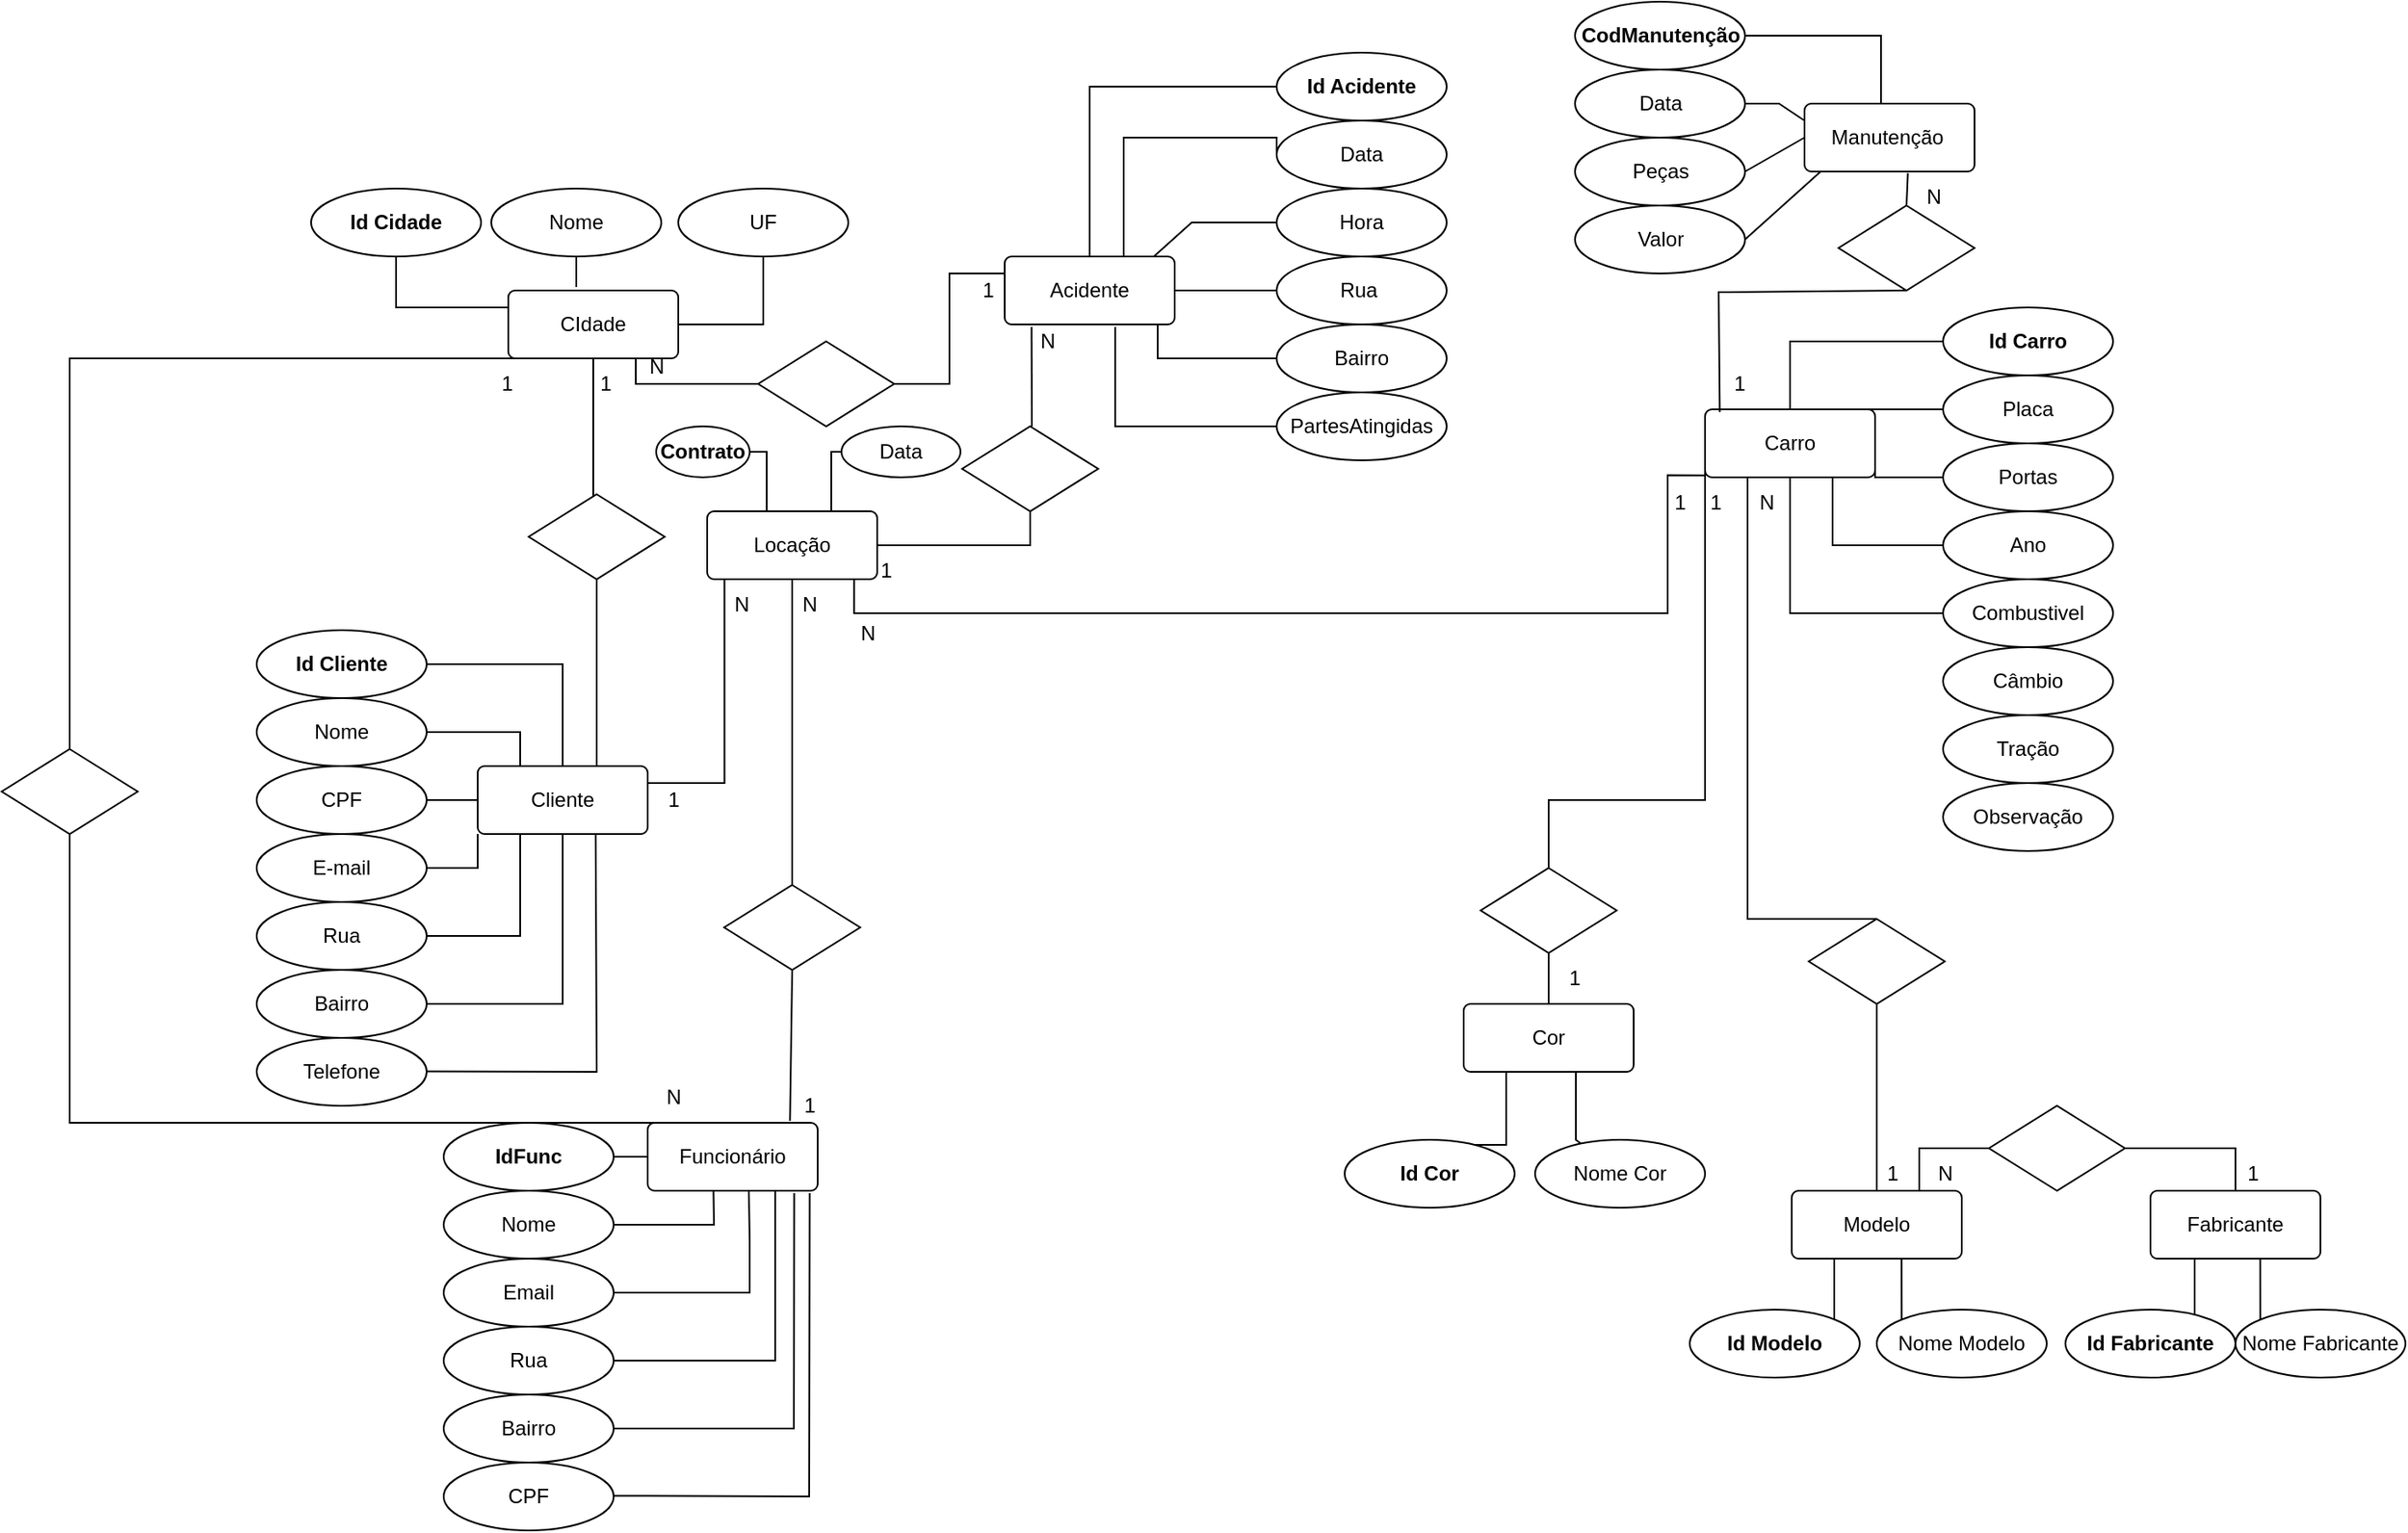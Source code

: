<mxfile version="21.1.8" type="github">
  <diagram id="x-QGgaz4Aby_YRyaFQe0" name="Página-1">
    <mxGraphModel dx="2427" dy="1849" grid="1" gridSize="10" guides="1" tooltips="1" connect="1" arrows="1" fold="1" page="1" pageScale="1" pageWidth="827" pageHeight="1169" math="0" shadow="0">
      <root>
        <mxCell id="0" />
        <mxCell id="1" parent="0" />
        <mxCell id="SFeuMDwEzgv_Abs5cE5h-1" style="edgeStyle=orthogonalEdgeStyle;rounded=0;orthogonalLoop=1;jettySize=auto;html=1;exitX=0.75;exitY=0;exitDx=0;exitDy=0;endArrow=none;endFill=0;entryX=0.5;entryY=1;entryDx=0;entryDy=0;" edge="1" parent="1" source="SFeuMDwEzgv_Abs5cE5h-2" target="SFeuMDwEzgv_Abs5cE5h-76">
          <mxGeometry relative="1" as="geometry">
            <mxPoint x="205" y="270" as="targetPoint" />
            <Array as="points">
              <mxPoint x="200" y="370" />
            </Array>
          </mxGeometry>
        </mxCell>
        <mxCell id="SFeuMDwEzgv_Abs5cE5h-2" value="Cliente" style="rounded=1;arcSize=10;whiteSpace=wrap;html=1;align=center;" vertex="1" parent="1">
          <mxGeometry x="130" y="370" width="100" height="40" as="geometry" />
        </mxCell>
        <mxCell id="SFeuMDwEzgv_Abs5cE5h-3" style="edgeStyle=orthogonalEdgeStyle;rounded=0;orthogonalLoop=1;jettySize=auto;html=1;exitX=1;exitY=0.5;exitDx=0;exitDy=0;entryX=0.5;entryY=0;entryDx=0;entryDy=0;endArrow=none;endFill=0;" edge="1" parent="1" source="SFeuMDwEzgv_Abs5cE5h-4" target="SFeuMDwEzgv_Abs5cE5h-2">
          <mxGeometry relative="1" as="geometry" />
        </mxCell>
        <mxCell id="SFeuMDwEzgv_Abs5cE5h-4" value="&lt;b&gt;Id Cliente&lt;/b&gt;" style="ellipse;whiteSpace=wrap;html=1;align=center;" vertex="1" parent="1">
          <mxGeometry y="290" width="100" height="40" as="geometry" />
        </mxCell>
        <mxCell id="SFeuMDwEzgv_Abs5cE5h-5" style="edgeStyle=orthogonalEdgeStyle;rounded=0;orthogonalLoop=1;jettySize=auto;html=1;exitX=1;exitY=0.5;exitDx=0;exitDy=0;entryX=0.25;entryY=0;entryDx=0;entryDy=0;endArrow=none;endFill=0;" edge="1" parent="1" source="SFeuMDwEzgv_Abs5cE5h-6" target="SFeuMDwEzgv_Abs5cE5h-2">
          <mxGeometry relative="1" as="geometry" />
        </mxCell>
        <mxCell id="SFeuMDwEzgv_Abs5cE5h-6" value="Nome" style="ellipse;whiteSpace=wrap;html=1;align=center;" vertex="1" parent="1">
          <mxGeometry y="330" width="100" height="40" as="geometry" />
        </mxCell>
        <mxCell id="SFeuMDwEzgv_Abs5cE5h-7" style="edgeStyle=orthogonalEdgeStyle;rounded=0;orthogonalLoop=1;jettySize=auto;html=1;exitX=1;exitY=0.5;exitDx=0;exitDy=0;entryX=0;entryY=0.5;entryDx=0;entryDy=0;endArrow=none;endFill=0;" edge="1" parent="1" source="SFeuMDwEzgv_Abs5cE5h-8" target="SFeuMDwEzgv_Abs5cE5h-2">
          <mxGeometry relative="1" as="geometry" />
        </mxCell>
        <mxCell id="SFeuMDwEzgv_Abs5cE5h-8" value="CPF" style="ellipse;whiteSpace=wrap;html=1;align=center;" vertex="1" parent="1">
          <mxGeometry y="370" width="100" height="40" as="geometry" />
        </mxCell>
        <mxCell id="SFeuMDwEzgv_Abs5cE5h-9" style="edgeStyle=orthogonalEdgeStyle;rounded=0;orthogonalLoop=1;jettySize=auto;html=1;exitX=1;exitY=0.5;exitDx=0;exitDy=0;entryX=0.5;entryY=1;entryDx=0;entryDy=0;endArrow=none;endFill=0;" edge="1" parent="1" source="SFeuMDwEzgv_Abs5cE5h-10" target="SFeuMDwEzgv_Abs5cE5h-2">
          <mxGeometry relative="1" as="geometry" />
        </mxCell>
        <mxCell id="SFeuMDwEzgv_Abs5cE5h-10" value="Bairro" style="ellipse;whiteSpace=wrap;html=1;align=center;" vertex="1" parent="1">
          <mxGeometry y="490" width="100" height="40" as="geometry" />
        </mxCell>
        <mxCell id="SFeuMDwEzgv_Abs5cE5h-11" style="edgeStyle=orthogonalEdgeStyle;rounded=0;orthogonalLoop=1;jettySize=auto;html=1;exitX=1;exitY=0.5;exitDx=0;exitDy=0;entryX=0;entryY=1;entryDx=0;entryDy=0;endArrow=none;endFill=0;" edge="1" parent="1" source="SFeuMDwEzgv_Abs5cE5h-12" target="SFeuMDwEzgv_Abs5cE5h-2">
          <mxGeometry relative="1" as="geometry" />
        </mxCell>
        <mxCell id="SFeuMDwEzgv_Abs5cE5h-12" value="E-mail" style="ellipse;whiteSpace=wrap;html=1;align=center;" vertex="1" parent="1">
          <mxGeometry y="410" width="100" height="40" as="geometry" />
        </mxCell>
        <mxCell id="SFeuMDwEzgv_Abs5cE5h-13" style="edgeStyle=orthogonalEdgeStyle;rounded=0;orthogonalLoop=1;jettySize=auto;html=1;exitX=1;exitY=0.5;exitDx=0;exitDy=0;entryX=0.25;entryY=1;entryDx=0;entryDy=0;endArrow=none;endFill=0;" edge="1" parent="1" source="SFeuMDwEzgv_Abs5cE5h-14" target="SFeuMDwEzgv_Abs5cE5h-2">
          <mxGeometry relative="1" as="geometry" />
        </mxCell>
        <mxCell id="SFeuMDwEzgv_Abs5cE5h-14" value="Rua" style="ellipse;whiteSpace=wrap;html=1;align=center;" vertex="1" parent="1">
          <mxGeometry y="450" width="100" height="40" as="geometry" />
        </mxCell>
        <mxCell id="SFeuMDwEzgv_Abs5cE5h-15" style="edgeStyle=orthogonalEdgeStyle;rounded=0;orthogonalLoop=1;jettySize=auto;html=1;exitX=0;exitY=0.25;exitDx=0;exitDy=0;entryX=0.5;entryY=1;entryDx=0;entryDy=0;endArrow=none;endFill=0;" edge="1" parent="1" source="SFeuMDwEzgv_Abs5cE5h-17" target="SFeuMDwEzgv_Abs5cE5h-18">
          <mxGeometry relative="1" as="geometry" />
        </mxCell>
        <mxCell id="SFeuMDwEzgv_Abs5cE5h-16" style="edgeStyle=orthogonalEdgeStyle;rounded=0;orthogonalLoop=1;jettySize=auto;html=1;exitX=0.5;exitY=1;exitDx=0;exitDy=0;endArrow=none;endFill=0;" edge="1" parent="1" source="SFeuMDwEzgv_Abs5cE5h-17" target="SFeuMDwEzgv_Abs5cE5h-76">
          <mxGeometry relative="1" as="geometry">
            <Array as="points">
              <mxPoint x="198" y="180" />
              <mxPoint x="198" y="180" />
            </Array>
          </mxGeometry>
        </mxCell>
        <mxCell id="SFeuMDwEzgv_Abs5cE5h-17" value="CIdade" style="rounded=1;arcSize=10;whiteSpace=wrap;html=1;align=center;" vertex="1" parent="1">
          <mxGeometry x="148" y="90" width="100" height="40" as="geometry" />
        </mxCell>
        <mxCell id="SFeuMDwEzgv_Abs5cE5h-18" value="&lt;b&gt;Id Cidade&lt;/b&gt;" style="ellipse;whiteSpace=wrap;html=1;align=center;" vertex="1" parent="1">
          <mxGeometry x="32" y="30" width="100" height="40" as="geometry" />
        </mxCell>
        <mxCell id="SFeuMDwEzgv_Abs5cE5h-19" style="edgeStyle=orthogonalEdgeStyle;rounded=0;orthogonalLoop=1;jettySize=auto;html=1;exitX=0.5;exitY=1;exitDx=0;exitDy=0;entryX=0.4;entryY=-0.05;entryDx=0;entryDy=0;entryPerimeter=0;endArrow=none;endFill=0;" edge="1" parent="1" source="SFeuMDwEzgv_Abs5cE5h-20" target="SFeuMDwEzgv_Abs5cE5h-17">
          <mxGeometry relative="1" as="geometry" />
        </mxCell>
        <mxCell id="SFeuMDwEzgv_Abs5cE5h-20" value="Nome" style="ellipse;whiteSpace=wrap;html=1;align=center;" vertex="1" parent="1">
          <mxGeometry x="138" y="30" width="100" height="40" as="geometry" />
        </mxCell>
        <mxCell id="SFeuMDwEzgv_Abs5cE5h-21" style="edgeStyle=orthogonalEdgeStyle;rounded=0;orthogonalLoop=1;jettySize=auto;html=1;exitX=0.5;exitY=1;exitDx=0;exitDy=0;entryX=1;entryY=0.5;entryDx=0;entryDy=0;endArrow=none;endFill=0;" edge="1" parent="1" source="SFeuMDwEzgv_Abs5cE5h-22" target="SFeuMDwEzgv_Abs5cE5h-17">
          <mxGeometry relative="1" as="geometry" />
        </mxCell>
        <mxCell id="SFeuMDwEzgv_Abs5cE5h-22" value="UF" style="ellipse;whiteSpace=wrap;html=1;align=center;" vertex="1" parent="1">
          <mxGeometry x="248" y="30" width="100" height="40" as="geometry" />
        </mxCell>
        <mxCell id="SFeuMDwEzgv_Abs5cE5h-23" style="edgeStyle=orthogonalEdgeStyle;rounded=0;orthogonalLoop=1;jettySize=auto;html=1;exitX=0.5;exitY=1;exitDx=0;exitDy=0;entryX=0;entryY=0.5;entryDx=0;entryDy=0;endArrow=none;endFill=0;" edge="1" parent="1" source="SFeuMDwEzgv_Abs5cE5h-26" target="SFeuMDwEzgv_Abs5cE5h-35">
          <mxGeometry relative="1" as="geometry" />
        </mxCell>
        <mxCell id="SFeuMDwEzgv_Abs5cE5h-24" style="edgeStyle=orthogonalEdgeStyle;rounded=0;orthogonalLoop=1;jettySize=auto;html=1;exitX=0;exitY=0.25;exitDx=0;exitDy=0;entryX=0.5;entryY=0;entryDx=0;entryDy=0;endArrow=none;endFill=0;" edge="1" parent="1" source="SFeuMDwEzgv_Abs5cE5h-26" target="SFeuMDwEzgv_Abs5cE5h-58">
          <mxGeometry relative="1" as="geometry">
            <Array as="points">
              <mxPoint x="852" y="390" />
              <mxPoint x="760" y="390" />
            </Array>
          </mxGeometry>
        </mxCell>
        <mxCell id="SFeuMDwEzgv_Abs5cE5h-25" style="edgeStyle=orthogonalEdgeStyle;rounded=0;orthogonalLoop=1;jettySize=auto;html=1;exitX=0.25;exitY=1;exitDx=0;exitDy=0;entryX=0.5;entryY=0;entryDx=0;entryDy=0;endArrow=none;endFill=0;" edge="1" parent="1" source="SFeuMDwEzgv_Abs5cE5h-26" target="SFeuMDwEzgv_Abs5cE5h-57">
          <mxGeometry relative="1" as="geometry">
            <Array as="points">
              <mxPoint x="877" y="460" />
            </Array>
          </mxGeometry>
        </mxCell>
        <mxCell id="SFeuMDwEzgv_Abs5cE5h-26" value="Carro" style="rounded=1;arcSize=10;whiteSpace=wrap;html=1;align=center;" vertex="1" parent="1">
          <mxGeometry x="852" y="160" width="100" height="40" as="geometry" />
        </mxCell>
        <mxCell id="SFeuMDwEzgv_Abs5cE5h-27" style="edgeStyle=orthogonalEdgeStyle;rounded=0;orthogonalLoop=1;jettySize=auto;html=1;exitX=0;exitY=0.5;exitDx=0;exitDy=0;entryX=0.5;entryY=0;entryDx=0;entryDy=0;endArrow=none;endFill=0;" edge="1" parent="1" source="SFeuMDwEzgv_Abs5cE5h-28" target="SFeuMDwEzgv_Abs5cE5h-26">
          <mxGeometry relative="1" as="geometry" />
        </mxCell>
        <mxCell id="SFeuMDwEzgv_Abs5cE5h-28" value="&lt;b&gt;Id Carro&lt;/b&gt;" style="ellipse;whiteSpace=wrap;html=1;align=center;" vertex="1" parent="1">
          <mxGeometry x="992" y="100" width="100" height="40" as="geometry" />
        </mxCell>
        <mxCell id="SFeuMDwEzgv_Abs5cE5h-29" style="edgeStyle=orthogonalEdgeStyle;rounded=0;orthogonalLoop=1;jettySize=auto;html=1;exitX=0;exitY=0.5;exitDx=0;exitDy=0;entryX=0.75;entryY=0;entryDx=0;entryDy=0;endArrow=none;endFill=0;" edge="1" parent="1" source="SFeuMDwEzgv_Abs5cE5h-30" target="SFeuMDwEzgv_Abs5cE5h-26">
          <mxGeometry relative="1" as="geometry">
            <Array as="points">
              <mxPoint x="952" y="160" />
              <mxPoint x="952" y="160" />
            </Array>
          </mxGeometry>
        </mxCell>
        <mxCell id="SFeuMDwEzgv_Abs5cE5h-30" value="Placa" style="ellipse;whiteSpace=wrap;html=1;align=center;" vertex="1" parent="1">
          <mxGeometry x="992" y="140" width="100" height="40" as="geometry" />
        </mxCell>
        <mxCell id="SFeuMDwEzgv_Abs5cE5h-31" style="edgeStyle=orthogonalEdgeStyle;rounded=0;orthogonalLoop=1;jettySize=auto;html=1;exitX=0;exitY=0.5;exitDx=0;exitDy=0;endArrow=none;endFill=0;entryX=1;entryY=0.75;entryDx=0;entryDy=0;" edge="1" parent="1" source="SFeuMDwEzgv_Abs5cE5h-32" target="SFeuMDwEzgv_Abs5cE5h-26">
          <mxGeometry relative="1" as="geometry">
            <mxPoint x="962" y="200" as="targetPoint" />
            <Array as="points">
              <mxPoint x="952" y="200" />
            </Array>
          </mxGeometry>
        </mxCell>
        <mxCell id="SFeuMDwEzgv_Abs5cE5h-32" value="Portas" style="ellipse;whiteSpace=wrap;html=1;align=center;" vertex="1" parent="1">
          <mxGeometry x="992" y="180" width="100" height="40" as="geometry" />
        </mxCell>
        <mxCell id="SFeuMDwEzgv_Abs5cE5h-33" style="edgeStyle=orthogonalEdgeStyle;rounded=0;orthogonalLoop=1;jettySize=auto;html=1;exitX=0;exitY=0.5;exitDx=0;exitDy=0;entryX=0.75;entryY=1;entryDx=0;entryDy=0;endArrow=none;endFill=0;" edge="1" parent="1" source="SFeuMDwEzgv_Abs5cE5h-34" target="SFeuMDwEzgv_Abs5cE5h-26">
          <mxGeometry relative="1" as="geometry" />
        </mxCell>
        <mxCell id="SFeuMDwEzgv_Abs5cE5h-34" value="Ano" style="ellipse;whiteSpace=wrap;html=1;align=center;" vertex="1" parent="1">
          <mxGeometry x="992" y="220" width="100" height="40" as="geometry" />
        </mxCell>
        <mxCell id="SFeuMDwEzgv_Abs5cE5h-35" value="Combustivel" style="ellipse;whiteSpace=wrap;html=1;align=center;" vertex="1" parent="1">
          <mxGeometry x="992" y="260" width="100" height="40" as="geometry" />
        </mxCell>
        <mxCell id="SFeuMDwEzgv_Abs5cE5h-36" value="Câmbio" style="ellipse;whiteSpace=wrap;html=1;align=center;" vertex="1" parent="1">
          <mxGeometry x="992" y="300" width="100" height="40" as="geometry" />
        </mxCell>
        <mxCell id="SFeuMDwEzgv_Abs5cE5h-37" value="Tração&lt;span style=&quot;color: rgba(0, 0, 0, 0); font-family: monospace; font-size: 0px; text-align: start;&quot;&gt;%3CmxGraphModel%3E%3Croot%3E%3CmxCell%20id%3D%220%22%2F%3E%3CmxCell%20id%3D%221%22%20parent%3D%220%22%2F%3E%3CmxCell%20id%3D%222%22%20value%3D%22C%C3%A2mbio%22%20style%3D%22ellipse%3BwhiteSpace%3Dwrap%3Bhtml%3D1%3Balign%3Dcenter%3B%22%20vertex%3D%221%22%20parent%3D%221%22%3E%3CmxGeometry%20x%3D%22580%22%20y%3D%22460%22%20width%3D%22100%22%20height%3D%2240%22%20as%3D%22geometry%22%2F%3E%3C%2FmxCell%3E%3C%2Froot%3E%3C%2FmxGraphModel%3E&lt;/span&gt;" style="ellipse;whiteSpace=wrap;html=1;align=center;" vertex="1" parent="1">
          <mxGeometry x="992" y="340" width="100" height="40" as="geometry" />
        </mxCell>
        <mxCell id="SFeuMDwEzgv_Abs5cE5h-38" value="Observação" style="ellipse;whiteSpace=wrap;html=1;align=center;" vertex="1" parent="1">
          <mxGeometry x="992" y="380" width="100" height="40" as="geometry" />
        </mxCell>
        <mxCell id="SFeuMDwEzgv_Abs5cE5h-39" style="edgeStyle=orthogonalEdgeStyle;rounded=0;orthogonalLoop=1;jettySize=auto;html=1;exitX=0.75;exitY=1;exitDx=0;exitDy=0;entryX=0;entryY=0;entryDx=0;entryDy=0;endArrow=none;endFill=0;" edge="1" parent="1" source="SFeuMDwEzgv_Abs5cE5h-41" target="SFeuMDwEzgv_Abs5cE5h-43">
          <mxGeometry relative="1" as="geometry" />
        </mxCell>
        <mxCell id="SFeuMDwEzgv_Abs5cE5h-40" style="edgeStyle=orthogonalEdgeStyle;rounded=0;orthogonalLoop=1;jettySize=auto;html=1;exitX=0.25;exitY=1;exitDx=0;exitDy=0;entryX=0.76;entryY=0.075;entryDx=0;entryDy=0;entryPerimeter=0;endArrow=none;endFill=0;" edge="1" parent="1" source="SFeuMDwEzgv_Abs5cE5h-41" target="SFeuMDwEzgv_Abs5cE5h-42">
          <mxGeometry relative="1" as="geometry" />
        </mxCell>
        <mxCell id="SFeuMDwEzgv_Abs5cE5h-41" value="Fabricante" style="rounded=1;arcSize=10;whiteSpace=wrap;html=1;align=center;" vertex="1" parent="1">
          <mxGeometry x="1114" y="620" width="100" height="40" as="geometry" />
        </mxCell>
        <mxCell id="SFeuMDwEzgv_Abs5cE5h-42" value="&lt;b&gt;Id Fabricante&lt;/b&gt;" style="ellipse;whiteSpace=wrap;html=1;align=center;" vertex="1" parent="1">
          <mxGeometry x="1064" y="690" width="100" height="40" as="geometry" />
        </mxCell>
        <mxCell id="SFeuMDwEzgv_Abs5cE5h-43" value="Nome Fabricante" style="ellipse;whiteSpace=wrap;html=1;align=center;" vertex="1" parent="1">
          <mxGeometry x="1164" y="690" width="100" height="40" as="geometry" />
        </mxCell>
        <mxCell id="SFeuMDwEzgv_Abs5cE5h-44" style="edgeStyle=orthogonalEdgeStyle;rounded=0;orthogonalLoop=1;jettySize=auto;html=1;exitX=0.75;exitY=1;exitDx=0;exitDy=0;entryX=0;entryY=0;entryDx=0;entryDy=0;endArrow=none;endFill=0;" edge="1" parent="1" source="SFeuMDwEzgv_Abs5cE5h-47" target="SFeuMDwEzgv_Abs5cE5h-49">
          <mxGeometry relative="1" as="geometry" />
        </mxCell>
        <mxCell id="SFeuMDwEzgv_Abs5cE5h-45" style="edgeStyle=orthogonalEdgeStyle;rounded=0;orthogonalLoop=1;jettySize=auto;html=1;exitX=0.25;exitY=1;exitDx=0;exitDy=0;endArrow=none;endFill=0;" edge="1" parent="1" source="SFeuMDwEzgv_Abs5cE5h-47">
          <mxGeometry relative="1" as="geometry">
            <mxPoint x="923" y="700" as="targetPoint" />
            <Array as="points">
              <mxPoint x="928" y="700" />
            </Array>
          </mxGeometry>
        </mxCell>
        <mxCell id="SFeuMDwEzgv_Abs5cE5h-46" style="edgeStyle=orthogonalEdgeStyle;rounded=0;orthogonalLoop=1;jettySize=auto;html=1;exitX=0.75;exitY=0;exitDx=0;exitDy=0;endArrow=none;endFill=0;" edge="1" parent="1" source="SFeuMDwEzgv_Abs5cE5h-47" target="SFeuMDwEzgv_Abs5cE5h-55">
          <mxGeometry relative="1" as="geometry" />
        </mxCell>
        <mxCell id="SFeuMDwEzgv_Abs5cE5h-47" value="Modelo" style="rounded=1;arcSize=10;whiteSpace=wrap;html=1;align=center;" vertex="1" parent="1">
          <mxGeometry x="903" y="620" width="100" height="40" as="geometry" />
        </mxCell>
        <mxCell id="SFeuMDwEzgv_Abs5cE5h-48" value="&lt;b&gt;Id Modelo&lt;/b&gt;" style="ellipse;whiteSpace=wrap;html=1;align=center;" vertex="1" parent="1">
          <mxGeometry x="843" y="690" width="100" height="40" as="geometry" />
        </mxCell>
        <mxCell id="SFeuMDwEzgv_Abs5cE5h-49" value="Nome Modelo" style="ellipse;whiteSpace=wrap;html=1;align=center;" vertex="1" parent="1">
          <mxGeometry x="953" y="690" width="100" height="40" as="geometry" />
        </mxCell>
        <mxCell id="SFeuMDwEzgv_Abs5cE5h-50" style="edgeStyle=orthogonalEdgeStyle;rounded=0;orthogonalLoop=1;jettySize=auto;html=1;exitX=0.25;exitY=1;exitDx=0;exitDy=0;entryX=0.76;entryY=0.075;entryDx=0;entryDy=0;entryPerimeter=0;endArrow=none;endFill=0;" edge="1" parent="1" source="SFeuMDwEzgv_Abs5cE5h-51" target="SFeuMDwEzgv_Abs5cE5h-52">
          <mxGeometry relative="1" as="geometry">
            <Array as="points">
              <mxPoint x="735" y="593" />
            </Array>
          </mxGeometry>
        </mxCell>
        <mxCell id="SFeuMDwEzgv_Abs5cE5h-51" value="Cor" style="rounded=1;arcSize=10;whiteSpace=wrap;html=1;align=center;" vertex="1" parent="1">
          <mxGeometry x="710" y="510" width="100" height="40" as="geometry" />
        </mxCell>
        <mxCell id="SFeuMDwEzgv_Abs5cE5h-52" value="&lt;b&gt;Id Cor&lt;/b&gt;" style="ellipse;whiteSpace=wrap;html=1;align=center;" vertex="1" parent="1">
          <mxGeometry x="640" y="590" width="100" height="40" as="geometry" />
        </mxCell>
        <mxCell id="SFeuMDwEzgv_Abs5cE5h-53" value="Nome Cor" style="ellipse;whiteSpace=wrap;html=1;align=center;" vertex="1" parent="1">
          <mxGeometry x="752" y="590" width="100" height="40" as="geometry" />
        </mxCell>
        <mxCell id="SFeuMDwEzgv_Abs5cE5h-54" style="edgeStyle=orthogonalEdgeStyle;rounded=0;orthogonalLoop=1;jettySize=auto;html=1;exitX=0;exitY=0.5;exitDx=0;exitDy=0;entryX=0.5;entryY=0;entryDx=0;entryDy=0;endArrow=none;endFill=0;" edge="1" parent="1" source="SFeuMDwEzgv_Abs5cE5h-55" target="SFeuMDwEzgv_Abs5cE5h-41">
          <mxGeometry relative="1" as="geometry" />
        </mxCell>
        <mxCell id="SFeuMDwEzgv_Abs5cE5h-55" value="" style="rhombus;whiteSpace=wrap;html=1;direction=west;" vertex="1" parent="1">
          <mxGeometry x="1019" y="570" width="80" height="50" as="geometry" />
        </mxCell>
        <mxCell id="SFeuMDwEzgv_Abs5cE5h-56" style="edgeStyle=orthogonalEdgeStyle;rounded=0;orthogonalLoop=1;jettySize=auto;html=1;exitX=0.5;exitY=1;exitDx=0;exitDy=0;entryX=0.5;entryY=0;entryDx=0;entryDy=0;endArrow=none;endFill=0;" edge="1" parent="1" source="SFeuMDwEzgv_Abs5cE5h-57" target="SFeuMDwEzgv_Abs5cE5h-47">
          <mxGeometry relative="1" as="geometry" />
        </mxCell>
        <mxCell id="SFeuMDwEzgv_Abs5cE5h-57" value="" style="rhombus;whiteSpace=wrap;html=1;" vertex="1" parent="1">
          <mxGeometry x="913" y="460" width="80" height="50" as="geometry" />
        </mxCell>
        <mxCell id="SFeuMDwEzgv_Abs5cE5h-58" value="" style="rhombus;whiteSpace=wrap;html=1;" vertex="1" parent="1">
          <mxGeometry x="720" y="430" width="80" height="50" as="geometry" />
        </mxCell>
        <mxCell id="SFeuMDwEzgv_Abs5cE5h-59" value="1" style="text;html=1;align=center;verticalAlign=middle;resizable=0;points=[];autosize=1;strokeColor=none;fillColor=none;" vertex="1" parent="1">
          <mxGeometry x="843" y="200" width="30" height="30" as="geometry" />
        </mxCell>
        <mxCell id="SFeuMDwEzgv_Abs5cE5h-60" value="1" style="text;html=1;align=center;verticalAlign=middle;resizable=0;points=[];autosize=1;strokeColor=none;fillColor=none;" vertex="1" parent="1">
          <mxGeometry x="1159" y="595" width="30" height="30" as="geometry" />
        </mxCell>
        <mxCell id="SFeuMDwEzgv_Abs5cE5h-61" value="N" style="text;html=1;align=center;verticalAlign=middle;resizable=0;points=[];autosize=1;strokeColor=none;fillColor=none;" vertex="1" parent="1">
          <mxGeometry x="978" y="595" width="30" height="30" as="geometry" />
        </mxCell>
        <mxCell id="SFeuMDwEzgv_Abs5cE5h-62" value="N" style="text;html=1;align=center;verticalAlign=middle;resizable=0;points=[];autosize=1;strokeColor=none;fillColor=none;" vertex="1" parent="1">
          <mxGeometry x="873" y="200" width="30" height="30" as="geometry" />
        </mxCell>
        <mxCell id="SFeuMDwEzgv_Abs5cE5h-63" value="1" style="text;html=1;align=center;verticalAlign=middle;resizable=0;points=[];autosize=1;strokeColor=none;fillColor=none;" vertex="1" parent="1">
          <mxGeometry x="947" y="595" width="30" height="30" as="geometry" />
        </mxCell>
        <mxCell id="SFeuMDwEzgv_Abs5cE5h-64" style="edgeStyle=orthogonalEdgeStyle;rounded=0;orthogonalLoop=1;jettySize=auto;html=1;exitX=0.5;exitY=0;exitDx=0;exitDy=0;entryX=0;entryY=0.5;entryDx=0;entryDy=0;endArrow=none;endFill=0;" edge="1" parent="1" source="SFeuMDwEzgv_Abs5cE5h-67" target="SFeuMDwEzgv_Abs5cE5h-68">
          <mxGeometry relative="1" as="geometry" />
        </mxCell>
        <mxCell id="SFeuMDwEzgv_Abs5cE5h-65" style="edgeStyle=orthogonalEdgeStyle;rounded=0;orthogonalLoop=1;jettySize=auto;html=1;exitX=0.75;exitY=0;exitDx=0;exitDy=0;entryX=0;entryY=0.5;entryDx=0;entryDy=0;endArrow=none;endFill=0;" edge="1" parent="1" source="SFeuMDwEzgv_Abs5cE5h-67" target="SFeuMDwEzgv_Abs5cE5h-69">
          <mxGeometry relative="1" as="geometry">
            <Array as="points">
              <mxPoint x="510" y="70" />
              <mxPoint x="510" />
              <mxPoint x="600" />
            </Array>
          </mxGeometry>
        </mxCell>
        <mxCell id="SFeuMDwEzgv_Abs5cE5h-66" style="edgeStyle=orthogonalEdgeStyle;rounded=0;orthogonalLoop=1;jettySize=auto;html=1;exitX=0;exitY=0.25;exitDx=0;exitDy=0;entryX=1;entryY=0.5;entryDx=0;entryDy=0;endArrow=none;endFill=0;" edge="1" parent="1" source="SFeuMDwEzgv_Abs5cE5h-67" target="SFeuMDwEzgv_Abs5cE5h-75">
          <mxGeometry relative="1" as="geometry" />
        </mxCell>
        <mxCell id="SFeuMDwEzgv_Abs5cE5h-67" value="Acidente" style="rounded=1;arcSize=10;whiteSpace=wrap;html=1;align=center;" vertex="1" parent="1">
          <mxGeometry x="440" y="70" width="100" height="40" as="geometry" />
        </mxCell>
        <mxCell id="SFeuMDwEzgv_Abs5cE5h-68" value="&lt;b&gt;Id Acidente&lt;/b&gt;" style="ellipse;whiteSpace=wrap;html=1;align=center;" vertex="1" parent="1">
          <mxGeometry x="600" y="-50" width="100" height="40" as="geometry" />
        </mxCell>
        <mxCell id="SFeuMDwEzgv_Abs5cE5h-69" value="Data" style="ellipse;whiteSpace=wrap;html=1;align=center;" vertex="1" parent="1">
          <mxGeometry x="600" y="-10" width="100" height="40" as="geometry" />
        </mxCell>
        <mxCell id="SFeuMDwEzgv_Abs5cE5h-70" value="Hora" style="ellipse;whiteSpace=wrap;html=1;align=center;" vertex="1" parent="1">
          <mxGeometry x="600" y="30" width="100" height="40" as="geometry" />
        </mxCell>
        <mxCell id="SFeuMDwEzgv_Abs5cE5h-71" value="Rua&amp;nbsp;" style="ellipse;whiteSpace=wrap;html=1;align=center;" vertex="1" parent="1">
          <mxGeometry x="600" y="70" width="100" height="40" as="geometry" />
        </mxCell>
        <mxCell id="SFeuMDwEzgv_Abs5cE5h-72" value="Bairro" style="ellipse;whiteSpace=wrap;html=1;align=center;" vertex="1" parent="1">
          <mxGeometry x="600" y="110" width="100" height="40" as="geometry" />
        </mxCell>
        <mxCell id="SFeuMDwEzgv_Abs5cE5h-73" value="" style="rhombus;whiteSpace=wrap;html=1;" vertex="1" parent="1">
          <mxGeometry x="415" y="170" width="80" height="50" as="geometry" />
        </mxCell>
        <mxCell id="SFeuMDwEzgv_Abs5cE5h-74" style="edgeStyle=orthogonalEdgeStyle;rounded=0;orthogonalLoop=1;jettySize=auto;html=1;exitX=0;exitY=0.5;exitDx=0;exitDy=0;entryX=0.75;entryY=1;entryDx=0;entryDy=0;endArrow=none;endFill=0;" edge="1" parent="1" source="SFeuMDwEzgv_Abs5cE5h-75" target="SFeuMDwEzgv_Abs5cE5h-17">
          <mxGeometry relative="1" as="geometry">
            <Array as="points">
              <mxPoint x="223" y="145" />
            </Array>
          </mxGeometry>
        </mxCell>
        <mxCell id="SFeuMDwEzgv_Abs5cE5h-75" value="" style="rhombus;whiteSpace=wrap;html=1;" vertex="1" parent="1">
          <mxGeometry x="295" y="120" width="80" height="50" as="geometry" />
        </mxCell>
        <mxCell id="SFeuMDwEzgv_Abs5cE5h-76" value="" style="rhombus;whiteSpace=wrap;html=1;" vertex="1" parent="1">
          <mxGeometry x="160" y="210" width="80" height="50" as="geometry" />
        </mxCell>
        <mxCell id="SFeuMDwEzgv_Abs5cE5h-77" value="1" style="text;html=1;align=center;verticalAlign=middle;resizable=0;points=[];autosize=1;strokeColor=none;fillColor=none;" vertex="1" parent="1">
          <mxGeometry x="190" y="130" width="30" height="30" as="geometry" />
        </mxCell>
        <mxCell id="SFeuMDwEzgv_Abs5cE5h-78" value="1" style="text;html=1;align=center;verticalAlign=middle;resizable=0;points=[];autosize=1;strokeColor=none;fillColor=none;" vertex="1" parent="1">
          <mxGeometry x="760" y="480" width="30" height="30" as="geometry" />
        </mxCell>
        <mxCell id="SFeuMDwEzgv_Abs5cE5h-79" style="edgeStyle=orthogonalEdgeStyle;rounded=0;orthogonalLoop=1;jettySize=auto;html=1;endArrow=none;endFill=0;exitX=1;exitY=0.25;exitDx=0;exitDy=0;entryX=0.138;entryY=0.656;entryDx=0;entryDy=0;entryPerimeter=0;" edge="1" parent="1" source="SFeuMDwEzgv_Abs5cE5h-2">
          <mxGeometry relative="1" as="geometry">
            <mxPoint x="275.18" y="252.8" as="targetPoint" />
            <Array as="points">
              <mxPoint x="275" y="380" />
            </Array>
            <mxPoint x="262.66" y="360" as="sourcePoint" />
          </mxGeometry>
        </mxCell>
        <mxCell id="SFeuMDwEzgv_Abs5cE5h-80" style="edgeStyle=orthogonalEdgeStyle;rounded=0;orthogonalLoop=1;jettySize=auto;html=1;endArrow=none;endFill=0;entryX=0.831;entryY=0.681;entryDx=0;entryDy=0;entryPerimeter=0;exitX=0.3;exitY=-0.039;exitDx=0;exitDy=0;exitPerimeter=0;" edge="1" parent="1" source="SFeuMDwEzgv_Abs5cE5h-59">
          <mxGeometry relative="1" as="geometry">
            <mxPoint x="440" y="350" as="sourcePoint" />
            <mxPoint x="351.41" y="254.05" as="targetPoint" />
            <Array as="points">
              <mxPoint x="830" y="199" />
              <mxPoint x="830" y="280" />
              <mxPoint x="351" y="280" />
            </Array>
          </mxGeometry>
        </mxCell>
        <mxCell id="SFeuMDwEzgv_Abs5cE5h-81" value="&lt;b&gt;Contrato&lt;/b&gt;" style="ellipse;whiteSpace=wrap;html=1;align=center;" vertex="1" parent="1">
          <mxGeometry x="235" y="170" width="55" height="30" as="geometry" />
        </mxCell>
        <mxCell id="SFeuMDwEzgv_Abs5cE5h-82" style="edgeStyle=orthogonalEdgeStyle;rounded=0;orthogonalLoop=1;jettySize=auto;html=1;endArrow=none;endFill=0;entryX=1;entryY=0.5;entryDx=0;entryDy=0;exitX=0;exitY=0.5;exitDx=0;exitDy=0;" edge="1" parent="1" source="SFeuMDwEzgv_Abs5cE5h-83" target="SFeuMDwEzgv_Abs5cE5h-81">
          <mxGeometry relative="1" as="geometry">
            <mxPoint x="385" y="160" as="targetPoint" />
            <Array as="points">
              <mxPoint x="338" y="185" />
              <mxPoint x="338" y="220" />
              <mxPoint x="300" y="220" />
              <mxPoint x="300" y="185" />
            </Array>
            <mxPoint x="340" y="185" as="sourcePoint" />
          </mxGeometry>
        </mxCell>
        <mxCell id="SFeuMDwEzgv_Abs5cE5h-83" value="Data" style="ellipse;whiteSpace=wrap;html=1;align=center;" vertex="1" parent="1">
          <mxGeometry x="344" y="170" width="70" height="30" as="geometry" />
        </mxCell>
        <mxCell id="SFeuMDwEzgv_Abs5cE5h-84" value="1" style="text;html=1;align=center;verticalAlign=middle;resizable=0;points=[];autosize=1;strokeColor=none;fillColor=none;" vertex="1" parent="1">
          <mxGeometry x="415" y="75" width="30" height="30" as="geometry" />
        </mxCell>
        <mxCell id="SFeuMDwEzgv_Abs5cE5h-85" value="N" style="text;html=1;align=center;verticalAlign=middle;resizable=0;points=[];autosize=1;strokeColor=none;fillColor=none;" vertex="1" parent="1">
          <mxGeometry x="220" y="120" width="30" height="30" as="geometry" />
        </mxCell>
        <mxCell id="SFeuMDwEzgv_Abs5cE5h-86" value="N" style="text;html=1;align=center;verticalAlign=middle;resizable=0;points=[];autosize=1;strokeColor=none;fillColor=none;" vertex="1" parent="1">
          <mxGeometry x="450" y="105" width="30" height="30" as="geometry" />
        </mxCell>
        <mxCell id="SFeuMDwEzgv_Abs5cE5h-87" value="Telefone" style="ellipse;whiteSpace=wrap;html=1;align=center;" vertex="1" parent="1">
          <mxGeometry y="530" width="100" height="40" as="geometry" />
        </mxCell>
        <mxCell id="SFeuMDwEzgv_Abs5cE5h-88" value="" style="endArrow=none;html=1;rounded=0;entryX=0.694;entryY=0.993;entryDx=0;entryDy=0;entryPerimeter=0;" edge="1" parent="1" target="SFeuMDwEzgv_Abs5cE5h-2">
          <mxGeometry relative="1" as="geometry">
            <mxPoint x="100" y="549.71" as="sourcePoint" />
            <mxPoint x="260" y="549.71" as="targetPoint" />
            <Array as="points">
              <mxPoint x="200" y="550" />
            </Array>
          </mxGeometry>
        </mxCell>
        <mxCell id="SFeuMDwEzgv_Abs5cE5h-89" value="&lt;b&gt;IdFunc&lt;/b&gt;" style="ellipse;whiteSpace=wrap;html=1;align=center;" vertex="1" parent="1">
          <mxGeometry x="110" y="580" width="100" height="40" as="geometry" />
        </mxCell>
        <mxCell id="SFeuMDwEzgv_Abs5cE5h-90" value="Nome" style="ellipse;whiteSpace=wrap;html=1;align=center;" vertex="1" parent="1">
          <mxGeometry x="110" y="620" width="100" height="40" as="geometry" />
        </mxCell>
        <mxCell id="SFeuMDwEzgv_Abs5cE5h-91" value="Email" style="ellipse;whiteSpace=wrap;html=1;align=center;" vertex="1" parent="1">
          <mxGeometry x="110" y="660" width="100" height="40" as="geometry" />
        </mxCell>
        <mxCell id="SFeuMDwEzgv_Abs5cE5h-92" value="Rua" style="ellipse;whiteSpace=wrap;html=1;align=center;" vertex="1" parent="1">
          <mxGeometry x="110" y="700" width="100" height="40" as="geometry" />
        </mxCell>
        <mxCell id="SFeuMDwEzgv_Abs5cE5h-93" value="Funcionário" style="rounded=1;arcSize=10;whiteSpace=wrap;html=1;align=center;" vertex="1" parent="1">
          <mxGeometry x="230" y="580" width="100" height="40" as="geometry" />
        </mxCell>
        <mxCell id="SFeuMDwEzgv_Abs5cE5h-94" value="Bairro" style="ellipse;whiteSpace=wrap;html=1;align=center;" vertex="1" parent="1">
          <mxGeometry x="110" y="740" width="100" height="40" as="geometry" />
        </mxCell>
        <mxCell id="SFeuMDwEzgv_Abs5cE5h-95" value="1" style="text;html=1;align=center;verticalAlign=middle;resizable=0;points=[];autosize=1;strokeColor=none;fillColor=none;" vertex="1" parent="1">
          <mxGeometry x="822" y="200" width="30" height="30" as="geometry" />
        </mxCell>
        <mxCell id="SFeuMDwEzgv_Abs5cE5h-96" value="" style="endArrow=none;html=1;rounded=0;exitX=0.5;exitY=0;exitDx=0;exitDy=0;" edge="1" parent="1" source="SFeuMDwEzgv_Abs5cE5h-51">
          <mxGeometry relative="1" as="geometry">
            <mxPoint x="600" y="480" as="sourcePoint" />
            <mxPoint x="760" y="480" as="targetPoint" />
          </mxGeometry>
        </mxCell>
        <mxCell id="SFeuMDwEzgv_Abs5cE5h-97" value="" style="endArrow=none;html=1;rounded=0;exitX=0.66;exitY=1;exitDx=0;exitDy=0;exitPerimeter=0;" edge="1" parent="1" source="SFeuMDwEzgv_Abs5cE5h-51" target="SFeuMDwEzgv_Abs5cE5h-53">
          <mxGeometry relative="1" as="geometry">
            <mxPoint x="690" y="650" as="sourcePoint" />
            <mxPoint x="850" y="650" as="targetPoint" />
            <Array as="points">
              <mxPoint x="776" y="590" />
            </Array>
          </mxGeometry>
        </mxCell>
        <mxCell id="SFeuMDwEzgv_Abs5cE5h-98" value="CPF" style="ellipse;whiteSpace=wrap;html=1;align=center;" vertex="1" parent="1">
          <mxGeometry x="110" y="780" width="100" height="40" as="geometry" />
        </mxCell>
        <mxCell id="SFeuMDwEzgv_Abs5cE5h-99" value="" style="rhombus;whiteSpace=wrap;html=1;" vertex="1" parent="1">
          <mxGeometry x="275" y="440" width="80" height="50" as="geometry" />
        </mxCell>
        <mxCell id="SFeuMDwEzgv_Abs5cE5h-100" value="" style="endArrow=none;html=1;rounded=0;exitX=0.5;exitY=1;exitDx=0;exitDy=0;" edge="1" parent="1" source="SFeuMDwEzgv_Abs5cE5h-107" target="SFeuMDwEzgv_Abs5cE5h-99">
          <mxGeometry relative="1" as="geometry">
            <mxPoint x="315" y="270" as="sourcePoint" />
            <mxPoint x="504" y="370" as="targetPoint" />
          </mxGeometry>
        </mxCell>
        <mxCell id="SFeuMDwEzgv_Abs5cE5h-101" value="N" style="resizable=0;html=1;whiteSpace=wrap;align=right;verticalAlign=bottom;" connectable="0" vertex="1" parent="SFeuMDwEzgv_Abs5cE5h-100">
          <mxGeometry x="1" relative="1" as="geometry">
            <mxPoint x="50" y="-140" as="offset" />
          </mxGeometry>
        </mxCell>
        <mxCell id="SFeuMDwEzgv_Abs5cE5h-102" value="" style="endArrow=none;html=1;rounded=0;exitX=0.5;exitY=1;exitDx=0;exitDy=0;entryX=0.837;entryY=-0.029;entryDx=0;entryDy=0;entryPerimeter=0;" edge="1" parent="1" source="SFeuMDwEzgv_Abs5cE5h-99" target="SFeuMDwEzgv_Abs5cE5h-93">
          <mxGeometry relative="1" as="geometry">
            <mxPoint x="410" y="630" as="sourcePoint" />
            <mxPoint x="570" y="630" as="targetPoint" />
          </mxGeometry>
        </mxCell>
        <mxCell id="SFeuMDwEzgv_Abs5cE5h-103" value="1" style="text;html=1;align=center;verticalAlign=middle;resizable=0;points=[];autosize=1;strokeColor=none;fillColor=none;" vertex="1" parent="1">
          <mxGeometry x="310" y="555" width="30" height="30" as="geometry" />
        </mxCell>
        <mxCell id="SFeuMDwEzgv_Abs5cE5h-104" value="N" style="text;html=1;align=center;verticalAlign=middle;resizable=0;points=[];autosize=1;strokeColor=none;fillColor=none;" vertex="1" parent="1">
          <mxGeometry x="270" y="260" width="30" height="30" as="geometry" />
        </mxCell>
        <mxCell id="SFeuMDwEzgv_Abs5cE5h-105" value="1" style="text;html=1;align=center;verticalAlign=middle;resizable=0;points=[];autosize=1;strokeColor=none;fillColor=none;" vertex="1" parent="1">
          <mxGeometry x="230" y="375" width="30" height="30" as="geometry" />
        </mxCell>
        <mxCell id="SFeuMDwEzgv_Abs5cE5h-106" value="N" style="text;html=1;align=center;verticalAlign=middle;resizable=0;points=[];autosize=1;strokeColor=none;fillColor=none;" vertex="1" parent="1">
          <mxGeometry x="310" y="260" width="30" height="30" as="geometry" />
        </mxCell>
        <mxCell id="SFeuMDwEzgv_Abs5cE5h-107" value="Locação" style="rounded=1;arcSize=10;whiteSpace=wrap;html=1;align=center;" vertex="1" parent="1">
          <mxGeometry x="265" y="220" width="100" height="40" as="geometry" />
        </mxCell>
        <mxCell id="SFeuMDwEzgv_Abs5cE5h-108" value="" style="endArrow=none;html=1;rounded=0;" edge="1" parent="1">
          <mxGeometry relative="1" as="geometry">
            <mxPoint x="210" y="600" as="sourcePoint" />
            <mxPoint x="230" y="600" as="targetPoint" />
          </mxGeometry>
        </mxCell>
        <mxCell id="SFeuMDwEzgv_Abs5cE5h-109" value="" style="endArrow=none;html=1;rounded=0;entryX=0.387;entryY=1.013;entryDx=0;entryDy=0;entryPerimeter=0;" edge="1" parent="1" target="SFeuMDwEzgv_Abs5cE5h-93">
          <mxGeometry relative="1" as="geometry">
            <mxPoint x="210" y="640" as="sourcePoint" />
            <mxPoint x="370" y="640" as="targetPoint" />
            <Array as="points">
              <mxPoint x="269" y="640" />
            </Array>
          </mxGeometry>
        </mxCell>
        <mxCell id="SFeuMDwEzgv_Abs5cE5h-110" value="" style="endArrow=none;html=1;rounded=0;entryX=0.595;entryY=0.992;entryDx=0;entryDy=0;entryPerimeter=0;" edge="1" parent="1" target="SFeuMDwEzgv_Abs5cE5h-93">
          <mxGeometry relative="1" as="geometry">
            <mxPoint x="210" y="680" as="sourcePoint" />
            <mxPoint x="300" y="620" as="targetPoint" />
            <Array as="points">
              <mxPoint x="290" y="680" />
              <mxPoint x="290" y="650" />
            </Array>
          </mxGeometry>
        </mxCell>
        <mxCell id="SFeuMDwEzgv_Abs5cE5h-111" value="" style="endArrow=none;html=1;rounded=0;entryX=0.75;entryY=1;entryDx=0;entryDy=0;" edge="1" parent="1" target="SFeuMDwEzgv_Abs5cE5h-93">
          <mxGeometry relative="1" as="geometry">
            <mxPoint x="210" y="720" as="sourcePoint" />
            <mxPoint x="370" y="720" as="targetPoint" />
            <Array as="points">
              <mxPoint x="305" y="720" />
            </Array>
          </mxGeometry>
        </mxCell>
        <mxCell id="SFeuMDwEzgv_Abs5cE5h-112" value="" style="endArrow=none;html=1;rounded=0;entryX=0.862;entryY=1.033;entryDx=0;entryDy=0;entryPerimeter=0;" edge="1" parent="1" target="SFeuMDwEzgv_Abs5cE5h-93">
          <mxGeometry relative="1" as="geometry">
            <mxPoint x="210" y="760" as="sourcePoint" />
            <mxPoint x="370" y="760" as="targetPoint" />
            <Array as="points">
              <mxPoint x="316" y="760" />
            </Array>
          </mxGeometry>
        </mxCell>
        <mxCell id="SFeuMDwEzgv_Abs5cE5h-113" value="" style="endArrow=none;html=1;rounded=0;entryX=0.953;entryY=1.033;entryDx=0;entryDy=0;entryPerimeter=0;" edge="1" parent="1" target="SFeuMDwEzgv_Abs5cE5h-93">
          <mxGeometry relative="1" as="geometry">
            <mxPoint x="210" y="799.58" as="sourcePoint" />
            <mxPoint x="370" y="799.58" as="targetPoint" />
            <Array as="points">
              <mxPoint x="325" y="800" />
            </Array>
          </mxGeometry>
        </mxCell>
        <mxCell id="SFeuMDwEzgv_Abs5cE5h-114" value="" style="rhombus;whiteSpace=wrap;html=1;" vertex="1" parent="1">
          <mxGeometry x="-150" y="360" width="80" height="50" as="geometry" />
        </mxCell>
        <mxCell id="SFeuMDwEzgv_Abs5cE5h-115" value="" style="endArrow=none;html=1;rounded=0;entryX=0.25;entryY=1;entryDx=0;entryDy=0;exitX=0.5;exitY=0;exitDx=0;exitDy=0;" edge="1" parent="1" source="SFeuMDwEzgv_Abs5cE5h-114" target="SFeuMDwEzgv_Abs5cE5h-17">
          <mxGeometry relative="1" as="geometry">
            <mxPoint x="-70" y="198.57" as="sourcePoint" />
            <mxPoint x="90" y="198.57" as="targetPoint" />
            <Array as="points">
              <mxPoint x="-110" y="200" />
              <mxPoint x="-110" y="130" />
            </Array>
          </mxGeometry>
        </mxCell>
        <mxCell id="SFeuMDwEzgv_Abs5cE5h-116" value="" style="endArrow=none;html=1;rounded=0;exitX=0.5;exitY=1;exitDx=0;exitDy=0;entryX=0.5;entryY=0;entryDx=0;entryDy=0;" edge="1" parent="1" source="SFeuMDwEzgv_Abs5cE5h-114" target="SFeuMDwEzgv_Abs5cE5h-93">
          <mxGeometry relative="1" as="geometry">
            <mxPoint x="-110" y="570" as="sourcePoint" />
            <mxPoint x="50" y="570" as="targetPoint" />
            <Array as="points">
              <mxPoint x="-110" y="580" />
            </Array>
          </mxGeometry>
        </mxCell>
        <mxCell id="SFeuMDwEzgv_Abs5cE5h-117" value="1" style="text;html=1;align=center;verticalAlign=middle;resizable=0;points=[];autosize=1;strokeColor=none;fillColor=none;" vertex="1" parent="1">
          <mxGeometry x="132" y="130" width="30" height="30" as="geometry" />
        </mxCell>
        <mxCell id="SFeuMDwEzgv_Abs5cE5h-118" value="N" style="text;html=1;align=center;verticalAlign=middle;resizable=0;points=[];autosize=1;strokeColor=none;fillColor=none;" vertex="1" parent="1">
          <mxGeometry x="230" y="550" width="30" height="30" as="geometry" />
        </mxCell>
        <mxCell id="SFeuMDwEzgv_Abs5cE5h-119" value="Manutenção&amp;nbsp;" style="rounded=1;arcSize=10;whiteSpace=wrap;html=1;align=center;" vertex="1" parent="1">
          <mxGeometry x="910.5" y="-20" width="100" height="40" as="geometry" />
        </mxCell>
        <mxCell id="SFeuMDwEzgv_Abs5cE5h-120" value="&lt;b&gt;CodManutenção&lt;/b&gt;" style="ellipse;whiteSpace=wrap;html=1;align=center;" vertex="1" parent="1">
          <mxGeometry x="775.5" y="-80" width="100" height="40" as="geometry" />
        </mxCell>
        <mxCell id="SFeuMDwEzgv_Abs5cE5h-121" value="Peças" style="ellipse;whiteSpace=wrap;html=1;align=center;" vertex="1" parent="1">
          <mxGeometry x="775.5" width="100" height="40" as="geometry" />
        </mxCell>
        <mxCell id="SFeuMDwEzgv_Abs5cE5h-122" value="Data" style="ellipse;whiteSpace=wrap;html=1;align=center;" vertex="1" parent="1">
          <mxGeometry x="775.5" y="-40" width="100" height="40" as="geometry" />
        </mxCell>
        <mxCell id="SFeuMDwEzgv_Abs5cE5h-123" style="edgeStyle=orthogonalEdgeStyle;rounded=0;orthogonalLoop=1;jettySize=auto;html=1;exitX=0.5;exitY=1;exitDx=0;exitDy=0;" edge="1" parent="1" source="SFeuMDwEzgv_Abs5cE5h-121" target="SFeuMDwEzgv_Abs5cE5h-121">
          <mxGeometry relative="1" as="geometry" />
        </mxCell>
        <mxCell id="SFeuMDwEzgv_Abs5cE5h-124" value="Valor" style="ellipse;whiteSpace=wrap;html=1;align=center;" vertex="1" parent="1">
          <mxGeometry x="775.5" y="40" width="100" height="40" as="geometry" />
        </mxCell>
        <mxCell id="SFeuMDwEzgv_Abs5cE5h-125" value="PartesAtingidas" style="ellipse;whiteSpace=wrap;html=1;align=center;" vertex="1" parent="1">
          <mxGeometry x="600" y="150" width="100" height="40" as="geometry" />
        </mxCell>
        <mxCell id="SFeuMDwEzgv_Abs5cE5h-126" value="" style="endArrow=none;html=1;rounded=0;exitX=0.879;exitY=-0.004;exitDx=0;exitDy=0;exitPerimeter=0;entryX=0;entryY=0.5;entryDx=0;entryDy=0;" edge="1" parent="1" source="SFeuMDwEzgv_Abs5cE5h-67" target="SFeuMDwEzgv_Abs5cE5h-70">
          <mxGeometry relative="1" as="geometry">
            <mxPoint x="530" y="40" as="sourcePoint" />
            <mxPoint x="690" y="40" as="targetPoint" />
            <Array as="points">
              <mxPoint x="550" y="50" />
            </Array>
          </mxGeometry>
        </mxCell>
        <mxCell id="SFeuMDwEzgv_Abs5cE5h-127" value="" style="endArrow=none;html=1;rounded=0;entryX=0;entryY=0.5;entryDx=0;entryDy=0;" edge="1" parent="1" source="SFeuMDwEzgv_Abs5cE5h-67" target="SFeuMDwEzgv_Abs5cE5h-71">
          <mxGeometry relative="1" as="geometry">
            <mxPoint x="540" y="90" as="sourcePoint" />
            <mxPoint x="700" y="90" as="targetPoint" />
          </mxGeometry>
        </mxCell>
        <mxCell id="SFeuMDwEzgv_Abs5cE5h-128" value="" style="endArrow=none;html=1;rounded=0;entryX=0;entryY=0.5;entryDx=0;entryDy=0;" edge="1" parent="1" target="SFeuMDwEzgv_Abs5cE5h-72">
          <mxGeometry relative="1" as="geometry">
            <mxPoint x="530" y="110" as="sourcePoint" />
            <mxPoint x="700" y="140" as="targetPoint" />
            <Array as="points">
              <mxPoint x="530" y="130" />
            </Array>
          </mxGeometry>
        </mxCell>
        <mxCell id="SFeuMDwEzgv_Abs5cE5h-129" value="" style="endArrow=none;html=1;rounded=0;exitX=0.65;exitY=1.039;exitDx=0;exitDy=0;exitPerimeter=0;" edge="1" parent="1" source="SFeuMDwEzgv_Abs5cE5h-67">
          <mxGeometry relative="1" as="geometry">
            <mxPoint x="510" y="170" as="sourcePoint" />
            <mxPoint x="600" y="170" as="targetPoint" />
            <Array as="points">
              <mxPoint x="505" y="170" />
            </Array>
          </mxGeometry>
        </mxCell>
        <mxCell id="SFeuMDwEzgv_Abs5cE5h-130" value="" style="endArrow=none;html=1;rounded=0;entryX=0.45;entryY=0;entryDx=0;entryDy=0;entryPerimeter=0;" edge="1" parent="1" target="SFeuMDwEzgv_Abs5cE5h-119">
          <mxGeometry relative="1" as="geometry">
            <mxPoint x="875.5" y="-60" as="sourcePoint" />
            <mxPoint x="1035.5" y="-60" as="targetPoint" />
            <Array as="points">
              <mxPoint x="955.5" y="-60" />
            </Array>
          </mxGeometry>
        </mxCell>
        <mxCell id="SFeuMDwEzgv_Abs5cE5h-131" value="" style="endArrow=none;html=1;rounded=0;entryX=0;entryY=0.25;entryDx=0;entryDy=0;" edge="1" parent="1" target="SFeuMDwEzgv_Abs5cE5h-119">
          <mxGeometry relative="1" as="geometry">
            <mxPoint x="875.5" y="-20" as="sourcePoint" />
            <mxPoint x="1035.5" y="-20" as="targetPoint" />
            <Array as="points">
              <mxPoint x="895.5" y="-20" />
            </Array>
          </mxGeometry>
        </mxCell>
        <mxCell id="SFeuMDwEzgv_Abs5cE5h-132" value="" style="endArrow=none;html=1;rounded=0;entryX=0;entryY=0.5;entryDx=0;entryDy=0;" edge="1" parent="1" target="SFeuMDwEzgv_Abs5cE5h-119">
          <mxGeometry relative="1" as="geometry">
            <mxPoint x="875.5" y="20" as="sourcePoint" />
            <mxPoint x="1035.5" y="20" as="targetPoint" />
          </mxGeometry>
        </mxCell>
        <mxCell id="SFeuMDwEzgv_Abs5cE5h-133" value="" style="endArrow=none;html=1;rounded=0;" edge="1" parent="1">
          <mxGeometry relative="1" as="geometry">
            <mxPoint x="875.5" y="60" as="sourcePoint" />
            <mxPoint x="920" y="20" as="targetPoint" />
          </mxGeometry>
        </mxCell>
        <mxCell id="SFeuMDwEzgv_Abs5cE5h-134" value="" style="endArrow=none;html=1;rounded=0;exitX=0.608;exitY=1.023;exitDx=0;exitDy=0;exitPerimeter=0;entryX=0.5;entryY=0;entryDx=0;entryDy=0;" edge="1" parent="1" source="SFeuMDwEzgv_Abs5cE5h-119" target="SFeuMDwEzgv_Abs5cE5h-135">
          <mxGeometry relative="1" as="geometry">
            <mxPoint x="1081" y="-10.69" as="sourcePoint" />
            <mxPoint x="1241" y="-10.69" as="targetPoint" />
          </mxGeometry>
        </mxCell>
        <mxCell id="SFeuMDwEzgv_Abs5cE5h-135" value="" style="rhombus;whiteSpace=wrap;html=1;" vertex="1" parent="1">
          <mxGeometry x="930.5" y="40" width="80" height="50" as="geometry" />
        </mxCell>
        <mxCell id="SFeuMDwEzgv_Abs5cE5h-136" value="" style="endArrow=none;html=1;rounded=0;exitX=0.5;exitY=1;exitDx=0;exitDy=0;entryX=0.122;entryY=1.056;entryDx=0;entryDy=0;entryPerimeter=0;" edge="1" parent="1" source="SFeuMDwEzgv_Abs5cE5h-135" target="SFeuMDwEzgv_Abs5cE5h-138">
          <mxGeometry relative="1" as="geometry">
            <mxPoint x="830" y="120" as="sourcePoint" />
            <mxPoint x="860" y="110" as="targetPoint" />
            <Array as="points">
              <mxPoint x="860" y="91" />
            </Array>
          </mxGeometry>
        </mxCell>
        <mxCell id="SFeuMDwEzgv_Abs5cE5h-137" value="N" style="resizable=0;html=1;whiteSpace=wrap;align=right;verticalAlign=bottom;" connectable="0" vertex="1" parent="SFeuMDwEzgv_Abs5cE5h-136">
          <mxGeometry x="1" relative="1" as="geometry">
            <mxPoint x="132" y="-118" as="offset" />
          </mxGeometry>
        </mxCell>
        <mxCell id="SFeuMDwEzgv_Abs5cE5h-138" value="1" style="text;html=1;align=center;verticalAlign=middle;resizable=0;points=[];autosize=1;strokeColor=none;fillColor=none;" vertex="1" parent="1">
          <mxGeometry x="857" y="130" width="30" height="30" as="geometry" />
        </mxCell>
        <mxCell id="SFeuMDwEzgv_Abs5cE5h-139" value="" style="endArrow=none;html=1;rounded=0;exitX=0.158;exitY=1.038;exitDx=0;exitDy=0;exitPerimeter=0;" edge="1" parent="1" source="SFeuMDwEzgv_Abs5cE5h-67">
          <mxGeometry relative="1" as="geometry">
            <mxPoint x="440" y="250" as="sourcePoint" />
            <mxPoint x="456" y="170" as="targetPoint" />
          </mxGeometry>
        </mxCell>
        <mxCell id="SFeuMDwEzgv_Abs5cE5h-140" value="" style="endArrow=none;html=1;rounded=0;entryX=0.5;entryY=1;entryDx=0;entryDy=0;" edge="1" parent="1" source="SFeuMDwEzgv_Abs5cE5h-107" target="SFeuMDwEzgv_Abs5cE5h-73">
          <mxGeometry relative="1" as="geometry">
            <mxPoint x="365" y="240" as="sourcePoint" />
            <mxPoint x="525" y="240" as="targetPoint" />
            <Array as="points">
              <mxPoint x="455" y="240" />
            </Array>
          </mxGeometry>
        </mxCell>
        <mxCell id="SFeuMDwEzgv_Abs5cE5h-141" value="1" style="text;html=1;align=center;verticalAlign=middle;resizable=0;points=[];autosize=1;strokeColor=none;fillColor=none;" vertex="1" parent="1">
          <mxGeometry x="355" y="240" width="30" height="30" as="geometry" />
        </mxCell>
      </root>
    </mxGraphModel>
  </diagram>
</mxfile>
